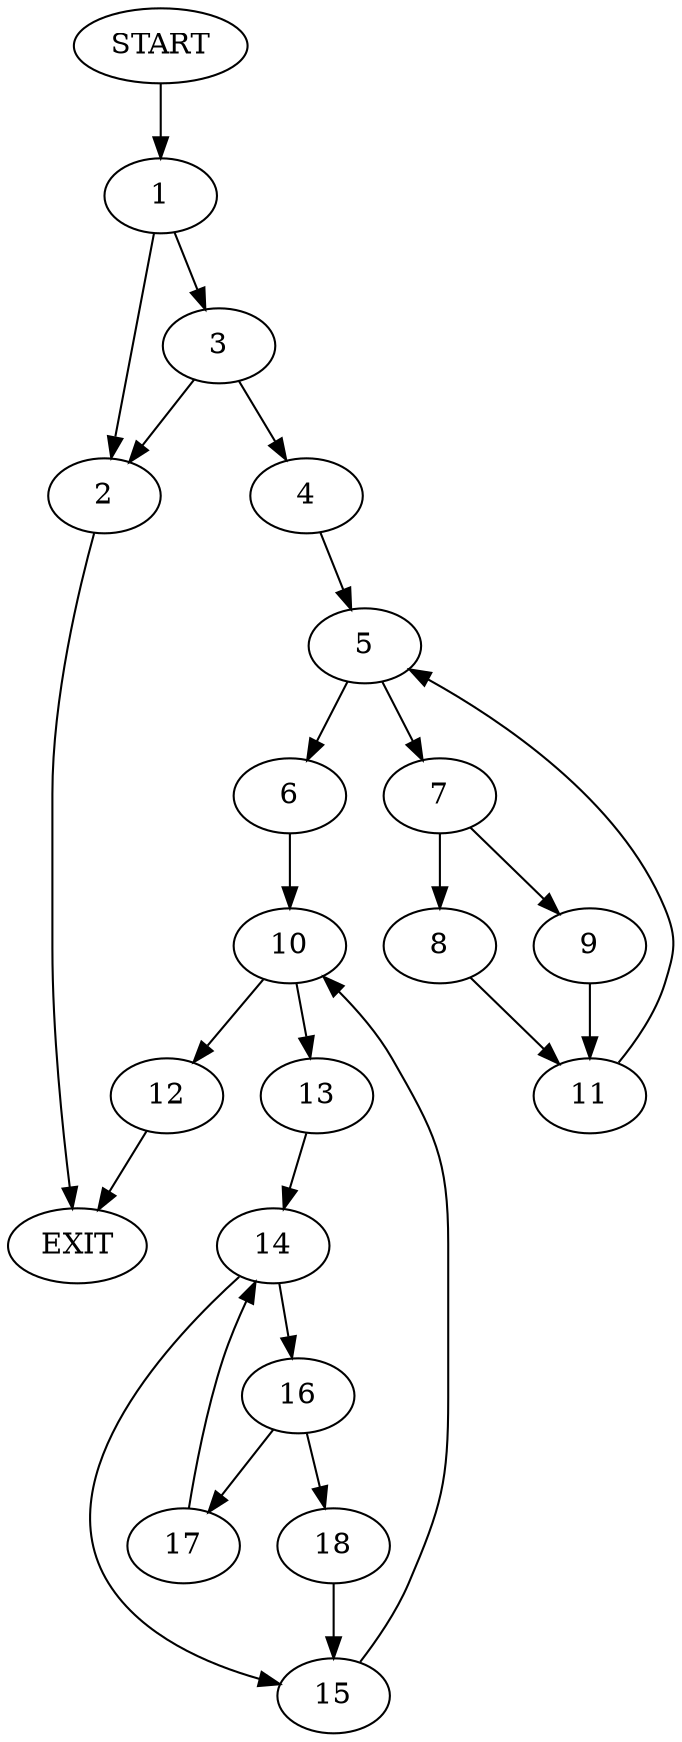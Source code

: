 digraph {
0 [label="START"]
19 [label="EXIT"]
0 -> 1
1 -> 2
1 -> 3
3 -> 4
3 -> 2
2 -> 19
4 -> 5
5 -> 6
5 -> 7
7 -> 8
7 -> 9
6 -> 10
8 -> 11
9 -> 11
11 -> 5
10 -> 12
10 -> 13
12 -> 19
13 -> 14
14 -> 15
14 -> 16
16 -> 17
16 -> 18
15 -> 10
18 -> 15
17 -> 14
}
